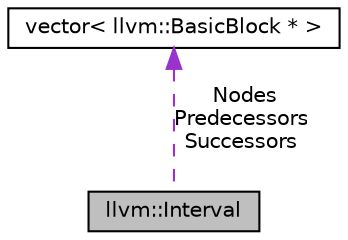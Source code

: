 digraph "llvm::Interval"
{
 // LATEX_PDF_SIZE
  bgcolor="transparent";
  edge [fontname="Helvetica",fontsize="10",labelfontname="Helvetica",labelfontsize="10"];
  node [fontname="Helvetica",fontsize="10",shape="box"];
  Node1 [label="llvm::Interval",height=0.2,width=0.4,color="black", fillcolor="grey75", style="filled", fontcolor="black",tooltip="Interval Class - An Interval is a set of nodes defined such that every node in the interval has all o..."];
  Node2 -> Node1 [dir="back",color="darkorchid3",fontsize="10",style="dashed",label=" Nodes\nPredecessors\nSuccessors" ,fontname="Helvetica"];
  Node2 [label="vector\< llvm::BasicBlock * \>",height=0.2,width=0.4,color="black",tooltip=" "];
}
